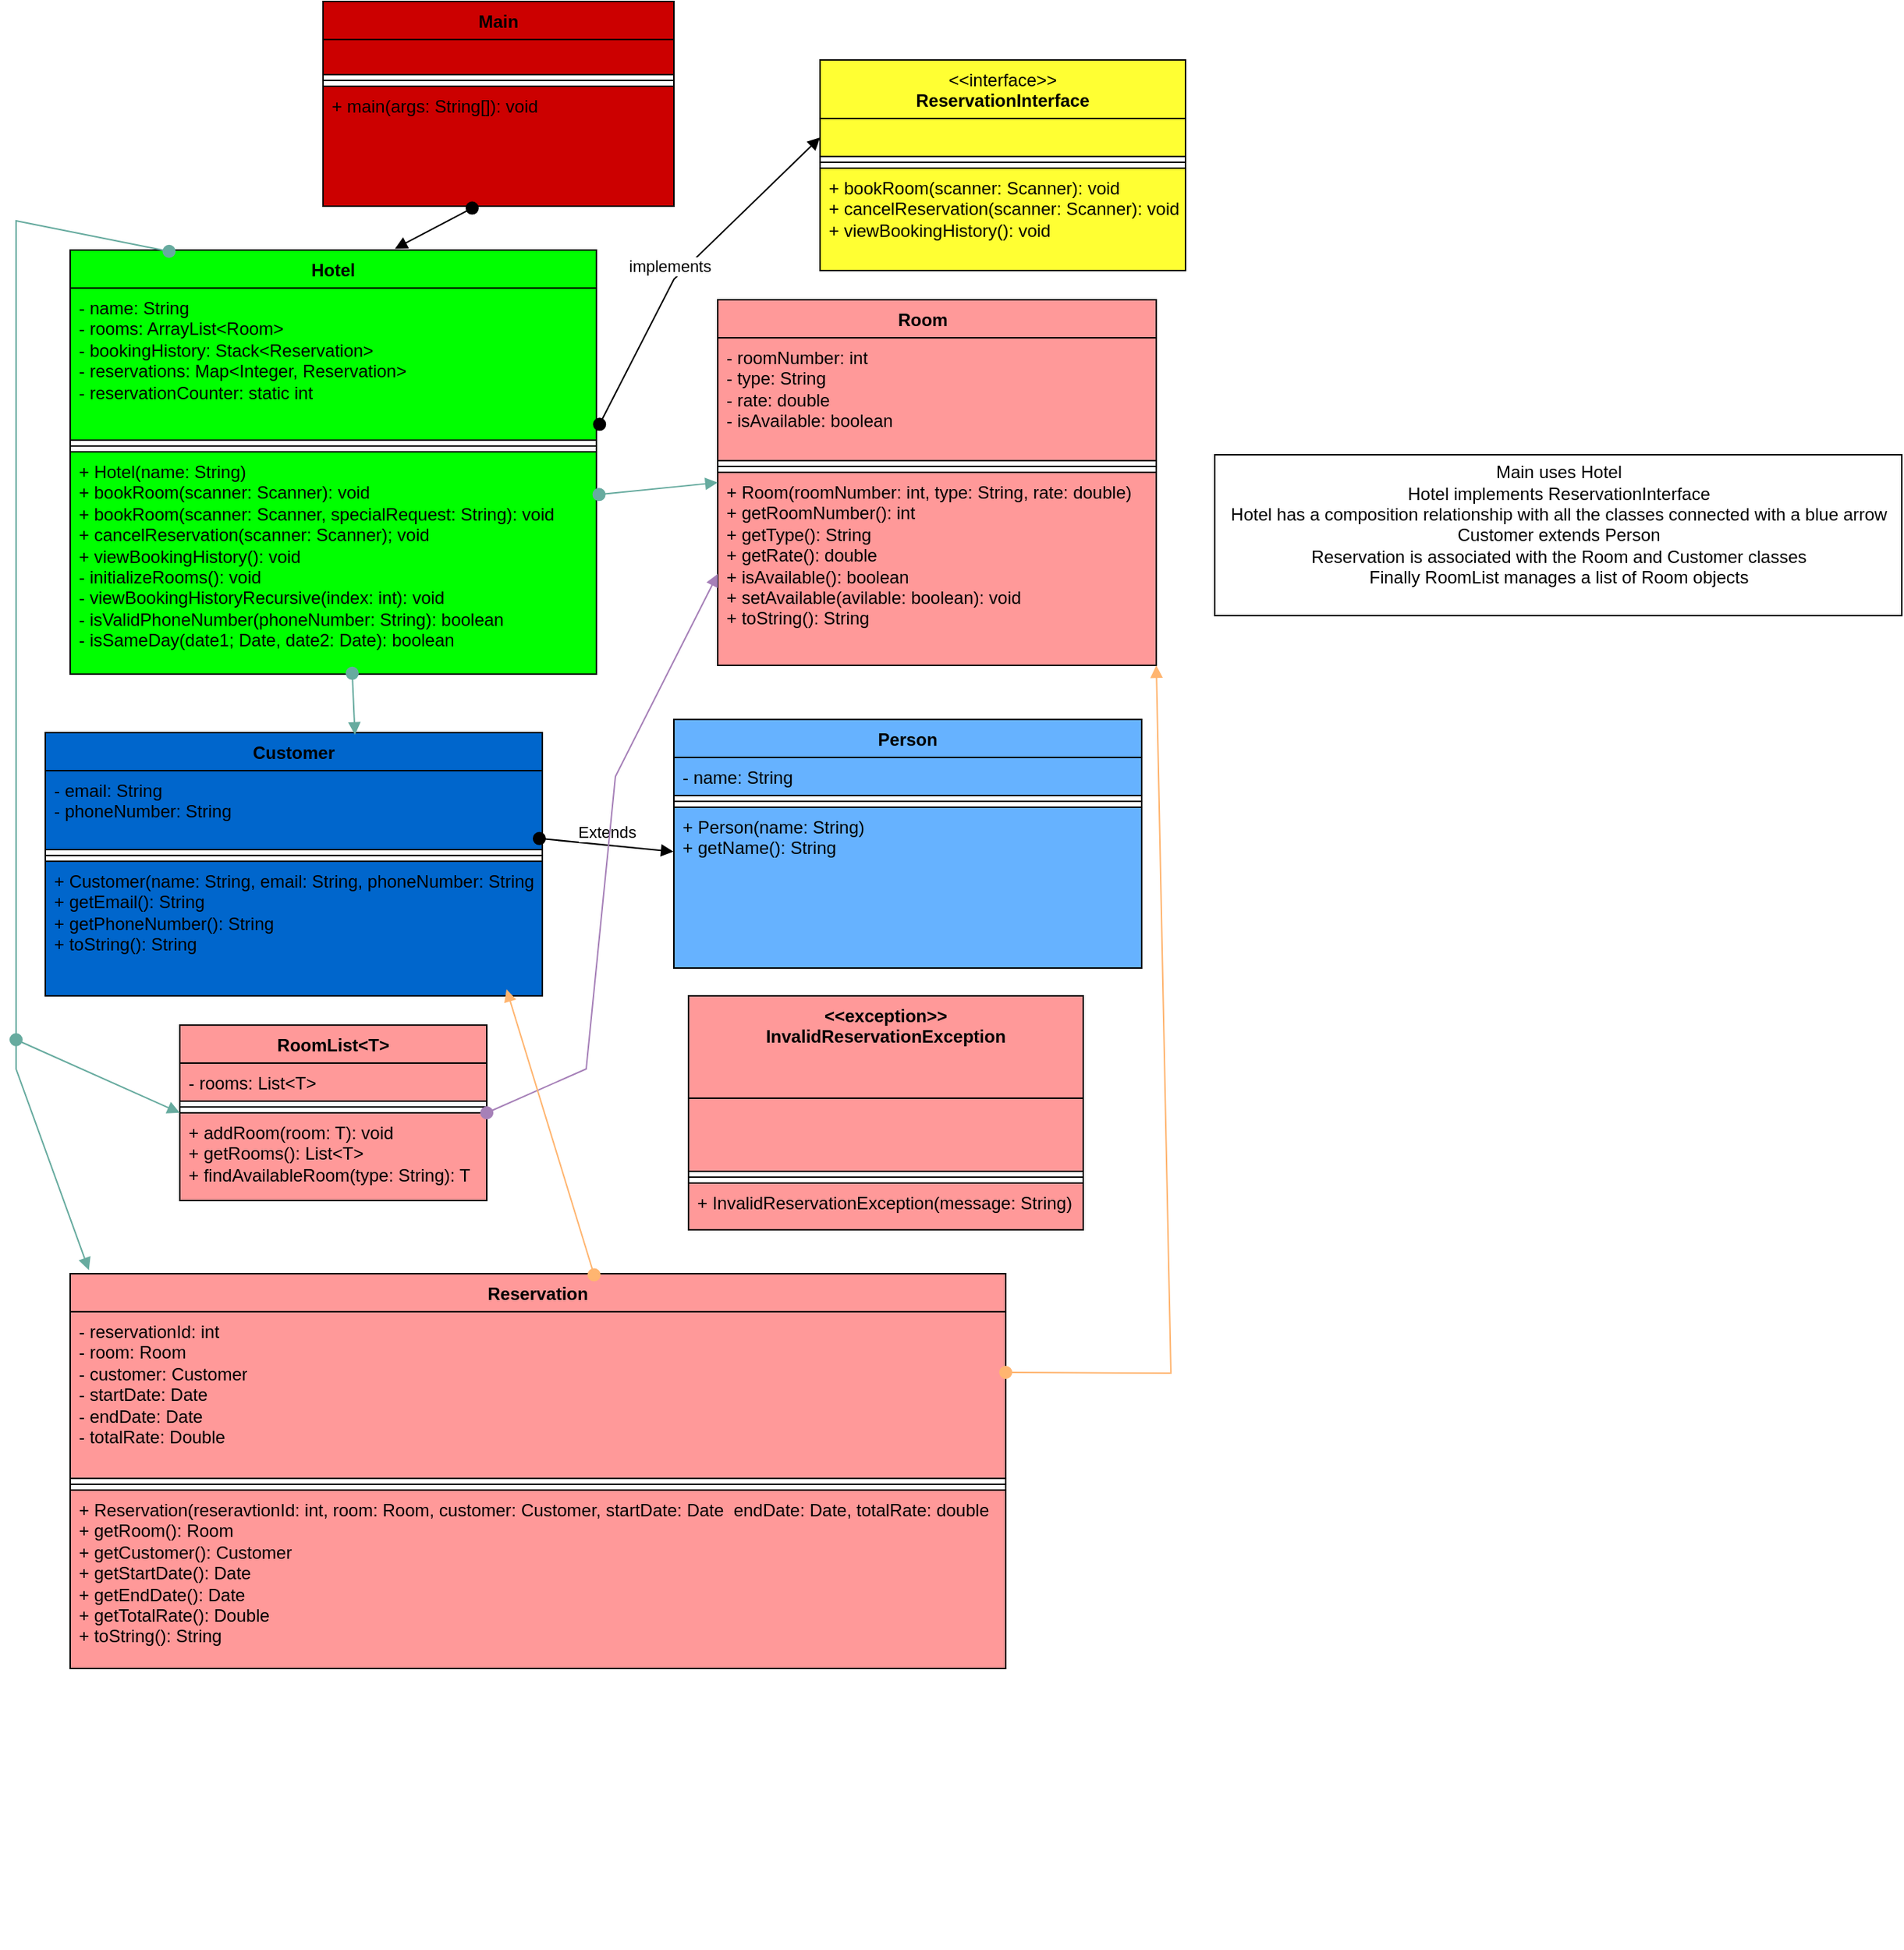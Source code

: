 <mxfile version="24.6.4" type="github">
  <diagram id="C5RBs43oDa-KdzZeNtuy" name="Page-1">
    <mxGraphModel dx="2698" dy="1824" grid="1" gridSize="10" guides="1" tooltips="1" connect="1" arrows="1" fold="1" page="1" pageScale="1" pageWidth="827" pageHeight="1169" math="0" shadow="0">
      <root>
        <mxCell id="WIyWlLk6GJQsqaUBKTNV-0" />
        <mxCell id="WIyWlLk6GJQsqaUBKTNV-1" parent="WIyWlLk6GJQsqaUBKTNV-0" />
        <mxCell id="qJrFEpBAi07v0wmJlHiW-1" value="" style="endArrow=none;html=1;rounded=0;fillColor=#FF9999;" parent="WIyWlLk6GJQsqaUBKTNV-1" edge="1">
          <mxGeometry width="50" height="50" relative="1" as="geometry">
            <mxPoint x="30" y="170" as="sourcePoint" />
            <mxPoint x="30" y="170" as="targetPoint" />
          </mxGeometry>
        </mxCell>
        <mxCell id="qJrFEpBAi07v0wmJlHiW-3" value="Hotel" style="swimlane;fontStyle=1;align=center;verticalAlign=top;childLayout=stackLayout;horizontal=1;startSize=26;horizontalStack=0;resizeParent=1;resizeParentMax=0;resizeLast=0;collapsible=1;marginBottom=0;whiteSpace=wrap;html=1;fillColor=#00FF00;strokeColor=#000000;" parent="WIyWlLk6GJQsqaUBKTNV-1" vertex="1">
          <mxGeometry x="-773" y="-990" width="360" height="290" as="geometry" />
        </mxCell>
        <mxCell id="qJrFEpBAi07v0wmJlHiW-4" value="- name: String&lt;div&gt;- rooms: ArrayList&amp;lt;Room&amp;gt;&lt;/div&gt;&lt;div&gt;- bookingHistory: Stack&amp;lt;Reservation&amp;gt;&lt;/div&gt;&lt;div&gt;- reservations: Map&amp;lt;Integer, Reservation&amp;gt;&amp;nbsp;&lt;/div&gt;&lt;div&gt;- reservationCounter: static int&lt;/div&gt;" style="text;strokeColor=#000000;fillColor=#00FF00;align=left;verticalAlign=top;spacingLeft=4;spacingRight=4;overflow=hidden;rotatable=0;points=[[0,0.5],[1,0.5]];portConstraint=eastwest;whiteSpace=wrap;html=1;" parent="qJrFEpBAi07v0wmJlHiW-3" vertex="1">
          <mxGeometry y="26" width="360" height="104" as="geometry" />
        </mxCell>
        <mxCell id="qJrFEpBAi07v0wmJlHiW-5" value="" style="line;strokeWidth=1;fillColor=#00FF00;align=left;verticalAlign=middle;spacingTop=-1;spacingLeft=3;spacingRight=3;rotatable=0;labelPosition=right;points=[];portConstraint=eastwest;strokeColor=#000000;" parent="qJrFEpBAi07v0wmJlHiW-3" vertex="1">
          <mxGeometry y="130" width="360" height="8" as="geometry" />
        </mxCell>
        <mxCell id="qJrFEpBAi07v0wmJlHiW-6" value="+ Hotel(name: String)&lt;div&gt;+ bookRoom(scanner: Scanner): void&lt;/div&gt;&lt;div&gt;+ bookRoom(scanner: Scanner, specialRequest: String): void&lt;/div&gt;&lt;div&gt;+ cancelReservation(scanner: Scanner); void&lt;/div&gt;&lt;div&gt;+ viewBookingHistory(): void&lt;/div&gt;&lt;div&gt;- initializeRooms(): void&lt;br&gt;&lt;/div&gt;&lt;div&gt;- viewBookingHistoryRecursive(index: int): void&lt;/div&gt;&lt;div&gt;- isValidPhoneNumber(phoneNumber: String): boolean&lt;/div&gt;&lt;div&gt;- isSameDay(date1; Date, date2: Date): boolean&lt;/div&gt;&lt;div&gt;&lt;br&gt;&lt;/div&gt;" style="text;strokeColor=#000000;fillColor=#00FF00;align=left;verticalAlign=top;spacingLeft=4;spacingRight=4;overflow=hidden;rotatable=0;points=[[0,0.5],[1,0.5]];portConstraint=eastwest;whiteSpace=wrap;html=1;" parent="qJrFEpBAi07v0wmJlHiW-3" vertex="1">
          <mxGeometry y="138" width="360" height="152" as="geometry" />
        </mxCell>
        <mxCell id="qJrFEpBAi07v0wmJlHiW-15" value="Room&lt;span style=&quot;white-space: pre;&quot;&gt;&#x9;&lt;/span&gt;" style="swimlane;fontStyle=1;align=center;verticalAlign=top;childLayout=stackLayout;horizontal=1;startSize=26;horizontalStack=0;resizeParent=1;resizeParentMax=0;resizeLast=0;collapsible=1;marginBottom=0;whiteSpace=wrap;html=1;fillColor=#FF9999;strokeColor=#000000;" parent="WIyWlLk6GJQsqaUBKTNV-1" vertex="1">
          <mxGeometry x="-330" y="-956" width="300" height="250" as="geometry" />
        </mxCell>
        <mxCell id="qJrFEpBAi07v0wmJlHiW-16" value="- roomNumber: int&lt;div&gt;- type: String&lt;/div&gt;&lt;div&gt;- rate: double&lt;/div&gt;&lt;div&gt;- isAvailable: boolean&lt;/div&gt;" style="text;strokeColor=#000000;fillColor=#FF9999;align=left;verticalAlign=top;spacingLeft=4;spacingRight=4;overflow=hidden;rotatable=0;points=[[0,0.5],[1,0.5]];portConstraint=eastwest;whiteSpace=wrap;html=1;" parent="qJrFEpBAi07v0wmJlHiW-15" vertex="1">
          <mxGeometry y="26" width="300" height="84" as="geometry" />
        </mxCell>
        <mxCell id="qJrFEpBAi07v0wmJlHiW-17" value="" style="line;strokeWidth=1;fillColor=#FF9999;align=left;verticalAlign=middle;spacingTop=-1;spacingLeft=3;spacingRight=3;rotatable=0;labelPosition=right;points=[];portConstraint=eastwest;strokeColor=#000000;" parent="qJrFEpBAi07v0wmJlHiW-15" vertex="1">
          <mxGeometry y="110" width="300" height="8" as="geometry" />
        </mxCell>
        <mxCell id="qJrFEpBAi07v0wmJlHiW-18" value="+ Room(roomNumber: int, type: String, rate: double)&lt;div&gt;+ getRoomNumber(): int&lt;/div&gt;&lt;div&gt;+ getType(): String&lt;/div&gt;&lt;div&gt;+ getRate(): double&lt;/div&gt;&lt;div&gt;+ isAvailable(): boolean&lt;/div&gt;&lt;div&gt;+ setAvailable(avilable: boolean): void&lt;/div&gt;&lt;div&gt;+ toString(): String&lt;/div&gt;" style="text;strokeColor=#000000;fillColor=#FF9999;align=left;verticalAlign=top;spacingLeft=4;spacingRight=4;overflow=hidden;rotatable=0;points=[[0,0.5],[1,0.5]];portConstraint=eastwest;whiteSpace=wrap;html=1;" parent="qJrFEpBAi07v0wmJlHiW-15" vertex="1">
          <mxGeometry y="118" width="300" height="132" as="geometry" />
        </mxCell>
        <mxCell id="qJrFEpBAi07v0wmJlHiW-19" value="Reservation" style="swimlane;fontStyle=1;align=center;verticalAlign=top;childLayout=stackLayout;horizontal=1;startSize=26;horizontalStack=0;resizeParent=1;resizeParentMax=0;resizeLast=0;collapsible=1;marginBottom=0;whiteSpace=wrap;html=1;fillColor=#FF9999;strokeColor=#000000;" parent="WIyWlLk6GJQsqaUBKTNV-1" vertex="1">
          <mxGeometry x="-773" y="-290" width="640" height="270" as="geometry" />
        </mxCell>
        <mxCell id="qJrFEpBAi07v0wmJlHiW-20" value="- reservationId: int&lt;div&gt;- room: Room&lt;/div&gt;&lt;div&gt;- customer: Customer&lt;/div&gt;&lt;div&gt;- startDate: Date&lt;/div&gt;&lt;div&gt;- endDate: Date&lt;/div&gt;&lt;div&gt;- totalRate: Double&amp;nbsp;&lt;/div&gt;&lt;div&gt;&lt;br&gt;&lt;/div&gt;" style="text;strokeColor=#000000;fillColor=#FF9999;align=left;verticalAlign=top;spacingLeft=4;spacingRight=4;overflow=hidden;rotatable=0;points=[[0,0.5],[1,0.5]];portConstraint=eastwest;whiteSpace=wrap;html=1;" parent="qJrFEpBAi07v0wmJlHiW-19" vertex="1">
          <mxGeometry y="26" width="640" height="114" as="geometry" />
        </mxCell>
        <mxCell id="qJrFEpBAi07v0wmJlHiW-21" value="" style="line;strokeWidth=1;fillColor=#FF9999;align=left;verticalAlign=middle;spacingTop=-1;spacingLeft=3;spacingRight=3;rotatable=0;labelPosition=right;points=[];portConstraint=eastwest;strokeColor=#000000;" parent="qJrFEpBAi07v0wmJlHiW-19" vertex="1">
          <mxGeometry y="140" width="640" height="8" as="geometry" />
        </mxCell>
        <mxCell id="qJrFEpBAi07v0wmJlHiW-22" value="+ Reservation(reseravtionId: int, room: Room, customer: Customer, startDate: Date&amp;nbsp; endDate: Date, totalRate: double&lt;div&gt;+ getRoom(): Room&lt;/div&gt;&lt;div&gt;+ getCustomer(): Customer&lt;/div&gt;&lt;div&gt;+ getStartDate(): Date&lt;/div&gt;&lt;div&gt;+ getEndDate(): Date&lt;/div&gt;&lt;div&gt;+ getTotalRate(): Double&lt;/div&gt;&lt;div&gt;+ toString(): String&lt;/div&gt;" style="text;strokeColor=#000000;fillColor=#FF9999;align=left;verticalAlign=top;spacingLeft=4;spacingRight=4;overflow=hidden;rotatable=0;points=[[0,0.5],[1,0.5]];portConstraint=eastwest;whiteSpace=wrap;html=1;" parent="qJrFEpBAi07v0wmJlHiW-19" vertex="1">
          <mxGeometry y="148" width="640" height="122" as="geometry" />
        </mxCell>
        <mxCell id="qJrFEpBAi07v0wmJlHiW-23" value="Customer" style="swimlane;fontStyle=1;align=center;verticalAlign=top;childLayout=stackLayout;horizontal=1;startSize=26;horizontalStack=0;resizeParent=1;resizeParentMax=0;resizeLast=0;collapsible=1;marginBottom=0;whiteSpace=wrap;html=1;fillColor=#0066CC;strokeColor=#000000;" parent="WIyWlLk6GJQsqaUBKTNV-1" vertex="1">
          <mxGeometry x="-790" y="-660" width="340" height="180" as="geometry" />
        </mxCell>
        <mxCell id="qJrFEpBAi07v0wmJlHiW-24" value="- email: String&lt;div&gt;- phoneNumber: String&lt;/div&gt;" style="text;strokeColor=#000000;fillColor=#0066CC;align=left;verticalAlign=top;spacingLeft=4;spacingRight=4;overflow=hidden;rotatable=0;points=[[0,0.5],[1,0.5]];portConstraint=eastwest;whiteSpace=wrap;html=1;" parent="qJrFEpBAi07v0wmJlHiW-23" vertex="1">
          <mxGeometry y="26" width="340" height="54" as="geometry" />
        </mxCell>
        <mxCell id="qJrFEpBAi07v0wmJlHiW-25" value="" style="line;strokeWidth=1;fillColor=#0066CC;align=left;verticalAlign=middle;spacingTop=-1;spacingLeft=3;spacingRight=3;rotatable=0;labelPosition=right;points=[];portConstraint=eastwest;strokeColor=#000000;" parent="qJrFEpBAi07v0wmJlHiW-23" vertex="1">
          <mxGeometry y="80" width="340" height="8" as="geometry" />
        </mxCell>
        <mxCell id="qJrFEpBAi07v0wmJlHiW-26" value="+ Customer(name: String, email: String, phoneNumber: String&lt;div&gt;+ getEmail(): String&lt;/div&gt;&lt;div&gt;+ getPhoneNumber(): String&amp;nbsp;&lt;/div&gt;&lt;div&gt;+ toString(): String&lt;br&gt;&lt;/div&gt;" style="text;strokeColor=#000000;fillColor=#0066CC;align=left;verticalAlign=top;spacingLeft=4;spacingRight=4;overflow=hidden;rotatable=0;points=[[0,0.5],[1,0.5]];portConstraint=eastwest;whiteSpace=wrap;html=1;" parent="qJrFEpBAi07v0wmJlHiW-23" vertex="1">
          <mxGeometry y="88" width="340" height="92" as="geometry" />
        </mxCell>
        <mxCell id="qJrFEpBAi07v0wmJlHiW-31" value="&lt;div&gt;&lt;span style=&quot;font-weight: 400; text-align: left;&quot;&gt;&amp;lt;&amp;lt;interface&amp;gt;&amp;gt;&lt;/span&gt;&lt;br&gt;&lt;/div&gt;ReservationInterface" style="swimlane;fontStyle=1;align=center;verticalAlign=top;childLayout=stackLayout;horizontal=1;startSize=40;horizontalStack=0;resizeParent=1;resizeParentMax=0;resizeLast=0;collapsible=1;marginBottom=0;whiteSpace=wrap;html=1;fillColor=#FFFF33;strokeColor=#000000;" parent="WIyWlLk6GJQsqaUBKTNV-1" vertex="1">
          <mxGeometry x="-260" y="-1120" width="250" height="144" as="geometry" />
        </mxCell>
        <mxCell id="qJrFEpBAi07v0wmJlHiW-32" value="" style="text;strokeColor=#000000;fillColor=#FFFF33;align=left;verticalAlign=top;spacingLeft=4;spacingRight=4;overflow=hidden;rotatable=0;points=[[0,0.5],[1,0.5]];portConstraint=eastwest;whiteSpace=wrap;html=1;" parent="qJrFEpBAi07v0wmJlHiW-31" vertex="1">
          <mxGeometry y="40" width="250" height="26" as="geometry" />
        </mxCell>
        <mxCell id="qJrFEpBAi07v0wmJlHiW-33" value="" style="line;strokeWidth=1;fillColor=#FFFF33;align=left;verticalAlign=middle;spacingTop=-1;spacingLeft=3;spacingRight=3;rotatable=0;labelPosition=right;points=[];portConstraint=eastwest;strokeColor=#000000;" parent="qJrFEpBAi07v0wmJlHiW-31" vertex="1">
          <mxGeometry y="66" width="250" height="8" as="geometry" />
        </mxCell>
        <mxCell id="qJrFEpBAi07v0wmJlHiW-34" value="+ bookRoom(scanner: Scanner): void&lt;div&gt;+ cancelReservation(scanner: Scanner): void&lt;/div&gt;&lt;div&gt;+ viewBookingHistory(): void&lt;/div&gt;" style="text;strokeColor=#000000;fillColor=#FFFF33;align=left;verticalAlign=top;spacingLeft=4;spacingRight=4;overflow=hidden;rotatable=0;points=[[0,0.5],[1,0.5]];portConstraint=eastwest;whiteSpace=wrap;html=1;" parent="qJrFEpBAi07v0wmJlHiW-31" vertex="1">
          <mxGeometry y="74" width="250" height="70" as="geometry" />
        </mxCell>
        <mxCell id="qJrFEpBAi07v0wmJlHiW-35" value="&lt;div&gt;&amp;lt;&amp;lt;exception&amp;gt;&amp;gt;&lt;/div&gt;InvalidReservationException" style="swimlane;fontStyle=1;align=center;verticalAlign=top;childLayout=stackLayout;horizontal=1;startSize=70;horizontalStack=0;resizeParent=1;resizeParentMax=0;resizeLast=0;collapsible=1;marginBottom=0;whiteSpace=wrap;html=1;fillColor=#FF9999;strokeColor=#000000;" parent="WIyWlLk6GJQsqaUBKTNV-1" vertex="1">
          <mxGeometry x="-350" y="-480" width="270" height="160" as="geometry">
            <mxRectangle x="-295" y="290" width="190" height="40" as="alternateBounds" />
          </mxGeometry>
        </mxCell>
        <mxCell id="qJrFEpBAi07v0wmJlHiW-36" value="" style="text;strokeColor=#000000;fillColor=#FF9999;align=left;verticalAlign=top;spacingLeft=4;spacingRight=4;overflow=hidden;rotatable=0;points=[[0,0.5],[1,0.5]];portConstraint=eastwest;whiteSpace=wrap;html=1;" parent="qJrFEpBAi07v0wmJlHiW-35" vertex="1">
          <mxGeometry y="70" width="270" height="50" as="geometry" />
        </mxCell>
        <mxCell id="qJrFEpBAi07v0wmJlHiW-37" value="" style="line;strokeWidth=1;fillColor=#FF9999;align=left;verticalAlign=middle;spacingTop=-1;spacingLeft=3;spacingRight=3;rotatable=0;labelPosition=right;points=[];portConstraint=eastwest;strokeColor=#000000;" parent="qJrFEpBAi07v0wmJlHiW-35" vertex="1">
          <mxGeometry y="120" width="270" height="8" as="geometry" />
        </mxCell>
        <mxCell id="qJrFEpBAi07v0wmJlHiW-38" value="+ InvalidReservationException(message: String)" style="text;strokeColor=#000000;fillColor=#FF9999;align=left;verticalAlign=top;spacingLeft=4;spacingRight=4;overflow=hidden;rotatable=0;points=[[0,0.5],[1,0.5]];portConstraint=eastwest;whiteSpace=wrap;html=1;" parent="qJrFEpBAi07v0wmJlHiW-35" vertex="1">
          <mxGeometry y="128" width="270" height="32" as="geometry" />
        </mxCell>
        <mxCell id="qJrFEpBAi07v0wmJlHiW-44" value="Extends" style="html=1;verticalAlign=bottom;startArrow=oval;startFill=1;endArrow=block;startSize=8;curved=0;rounded=0;entryX=-0.001;entryY=0.276;entryDx=0;entryDy=0;entryPerimeter=0;exitX=0.994;exitY=0.859;exitDx=0;exitDy=0;exitPerimeter=0;strokeColor=#000000;" parent="WIyWlLk6GJQsqaUBKTNV-1" source="qJrFEpBAi07v0wmJlHiW-24" target="qJrFEpBAi07v0wmJlHiW-30" edge="1">
          <mxGeometry width="60" relative="1" as="geometry">
            <mxPoint x="-430" y="820" as="sourcePoint" />
            <mxPoint x="480" y="484" as="targetPoint" />
          </mxGeometry>
        </mxCell>
        <mxCell id="qJrFEpBAi07v0wmJlHiW-45" value="" style="html=1;verticalAlign=bottom;startArrow=oval;startFill=1;endArrow=block;startSize=8;curved=0;rounded=0;entryX=0;entryY=0.5;entryDx=0;entryDy=0;strokeColor=#000000;exitX=1.006;exitY=0.896;exitDx=0;exitDy=0;exitPerimeter=0;" parent="WIyWlLk6GJQsqaUBKTNV-1" target="qJrFEpBAi07v0wmJlHiW-32" edge="1" source="qJrFEpBAi07v0wmJlHiW-4">
          <mxGeometry width="60" relative="1" as="geometry">
            <mxPoint x="-400" y="-590" as="sourcePoint" />
            <mxPoint x="-480" y="210" as="targetPoint" />
            <Array as="points">
              <mxPoint x="-360" y="-970" />
            </Array>
          </mxGeometry>
        </mxCell>
        <mxCell id="qJrFEpBAi07v0wmJlHiW-46" value="implements" style="edgeLabel;html=1;align=center;verticalAlign=middle;resizable=0;points=[];strokeColor=#000000;" parent="qJrFEpBAi07v0wmJlHiW-45" vertex="1" connectable="0">
          <mxGeometry x="-0.121" y="4" relative="1" as="geometry">
            <mxPoint x="1" y="-9" as="offset" />
          </mxGeometry>
        </mxCell>
        <mxCell id="qJrFEpBAi07v0wmJlHiW-27" value="Person" style="swimlane;fontStyle=1;align=center;verticalAlign=top;childLayout=stackLayout;horizontal=1;startSize=26;horizontalStack=0;resizeParent=1;resizeParentMax=0;resizeLast=0;collapsible=1;marginBottom=0;whiteSpace=wrap;html=1;fillColor=#66B2FF;strokeColor=#000000;" parent="WIyWlLk6GJQsqaUBKTNV-1" vertex="1">
          <mxGeometry x="-360" y="-669" width="320" height="170" as="geometry" />
        </mxCell>
        <mxCell id="qJrFEpBAi07v0wmJlHiW-28" value="- name: String" style="text;strokeColor=#000000;fillColor=#66B2FF;align=left;verticalAlign=top;spacingLeft=4;spacingRight=4;overflow=hidden;rotatable=0;points=[[0,0.5],[1,0.5]];portConstraint=eastwest;whiteSpace=wrap;html=1;" parent="qJrFEpBAi07v0wmJlHiW-27" vertex="1">
          <mxGeometry y="26" width="320" height="26" as="geometry" />
        </mxCell>
        <mxCell id="qJrFEpBAi07v0wmJlHiW-29" value="" style="line;strokeWidth=1;fillColor=#66B2FF;align=left;verticalAlign=middle;spacingTop=-1;spacingLeft=3;spacingRight=3;rotatable=0;labelPosition=right;points=[];portConstraint=eastwest;strokeColor=#000000;" parent="qJrFEpBAi07v0wmJlHiW-27" vertex="1">
          <mxGeometry y="52" width="320" height="8" as="geometry" />
        </mxCell>
        <mxCell id="qJrFEpBAi07v0wmJlHiW-30" value="+ Person(name: String)&lt;div&gt;+ getName(): String&lt;/div&gt;" style="text;strokeColor=#000000;fillColor=#66B2FF;align=left;verticalAlign=top;spacingLeft=4;spacingRight=4;overflow=hidden;rotatable=0;points=[[0,0.5],[1,0.5]];portConstraint=eastwest;whiteSpace=wrap;html=1;" parent="qJrFEpBAi07v0wmJlHiW-27" vertex="1">
          <mxGeometry y="60" width="320" height="110" as="geometry" />
        </mxCell>
        <mxCell id="SU3t28wgPJ9NKQDOwQ-d-5" value="RoomList&amp;lt;T&amp;gt;" style="swimlane;fontStyle=1;align=center;verticalAlign=top;childLayout=stackLayout;horizontal=1;startSize=26;horizontalStack=0;resizeParent=1;resizeParentMax=0;resizeLast=0;collapsible=1;marginBottom=0;whiteSpace=wrap;html=1;fillColor=#FF9999;strokeColor=#000000;" vertex="1" parent="WIyWlLk6GJQsqaUBKTNV-1">
          <mxGeometry x="-698" y="-460" width="210" height="120" as="geometry" />
        </mxCell>
        <mxCell id="SU3t28wgPJ9NKQDOwQ-d-6" value="- rooms: List&amp;lt;T&amp;gt;" style="text;strokeColor=#000000;fillColor=#FF9999;align=left;verticalAlign=top;spacingLeft=4;spacingRight=4;overflow=hidden;rotatable=0;points=[[0,0.5],[1,0.5]];portConstraint=eastwest;whiteSpace=wrap;html=1;" vertex="1" parent="SU3t28wgPJ9NKQDOwQ-d-5">
          <mxGeometry y="26" width="210" height="26" as="geometry" />
        </mxCell>
        <mxCell id="SU3t28wgPJ9NKQDOwQ-d-7" value="" style="line;strokeWidth=1;fillColor=#FF9999;align=left;verticalAlign=middle;spacingTop=-1;spacingLeft=3;spacingRight=3;rotatable=0;labelPosition=right;points=[];portConstraint=eastwest;strokeColor=#000000;" vertex="1" parent="SU3t28wgPJ9NKQDOwQ-d-5">
          <mxGeometry y="52" width="210" height="8" as="geometry" />
        </mxCell>
        <mxCell id="SU3t28wgPJ9NKQDOwQ-d-8" value="+ addRoom(room: T): void&lt;div&gt;+ getRooms(): List&amp;lt;T&amp;gt;&lt;/div&gt;&lt;div&gt;+ findAvailableRoom(type: String): T&lt;/div&gt;" style="text;strokeColor=#000000;fillColor=#FF9999;align=left;verticalAlign=top;spacingLeft=4;spacingRight=4;overflow=hidden;rotatable=0;points=[[0,0.5],[1,0.5]];portConstraint=eastwest;whiteSpace=wrap;html=1;" vertex="1" parent="SU3t28wgPJ9NKQDOwQ-d-5">
          <mxGeometry y="60" width="210" height="60" as="geometry" />
        </mxCell>
        <mxCell id="SU3t28wgPJ9NKQDOwQ-d-10" value="Main" style="swimlane;fontStyle=1;align=center;verticalAlign=top;childLayout=stackLayout;horizontal=1;startSize=26;horizontalStack=0;resizeParent=1;resizeParentMax=0;resizeLast=0;collapsible=1;marginBottom=0;whiteSpace=wrap;html=1;fillColor=#CC0000;strokeColor=#000000;" vertex="1" parent="WIyWlLk6GJQsqaUBKTNV-1">
          <mxGeometry x="-600" y="-1160" width="240" height="140" as="geometry" />
        </mxCell>
        <mxCell id="SU3t28wgPJ9NKQDOwQ-d-11" value="&amp;nbsp;&amp;nbsp;" style="text;strokeColor=#000000;fillColor=#CC0000;align=left;verticalAlign=top;spacingLeft=4;spacingRight=4;overflow=hidden;rotatable=0;points=[[0,0.5],[1,0.5]];portConstraint=eastwest;whiteSpace=wrap;html=1;" vertex="1" parent="SU3t28wgPJ9NKQDOwQ-d-10">
          <mxGeometry y="26" width="240" height="24" as="geometry" />
        </mxCell>
        <mxCell id="SU3t28wgPJ9NKQDOwQ-d-12" value="" style="line;strokeWidth=1;fillColor=#CC0000;align=left;verticalAlign=middle;spacingTop=-1;spacingLeft=3;spacingRight=3;rotatable=0;labelPosition=right;points=[];portConstraint=eastwest;strokeColor=#000000;" vertex="1" parent="SU3t28wgPJ9NKQDOwQ-d-10">
          <mxGeometry y="50" width="240" height="8" as="geometry" />
        </mxCell>
        <mxCell id="SU3t28wgPJ9NKQDOwQ-d-13" value="+ main(args: String[]): void" style="text;strokeColor=#000000;fillColor=#CC0000;align=left;verticalAlign=top;spacingLeft=4;spacingRight=4;overflow=hidden;rotatable=0;points=[[0,0.5],[1,0.5]];portConstraint=eastwest;whiteSpace=wrap;html=1;" vertex="1" parent="SU3t28wgPJ9NKQDOwQ-d-10">
          <mxGeometry y="58" width="240" height="82" as="geometry" />
        </mxCell>
        <mxCell id="SU3t28wgPJ9NKQDOwQ-d-15" value="" style="html=1;verticalAlign=bottom;startArrow=oval;startFill=1;endArrow=block;startSize=8;curved=0;rounded=0;strokeColor=#000000;exitX=0.425;exitY=1.016;exitDx=0;exitDy=0;exitPerimeter=0;entryX=0.617;entryY=-0.003;entryDx=0;entryDy=0;entryPerimeter=0;" edge="1" parent="WIyWlLk6GJQsqaUBKTNV-1" source="SU3t28wgPJ9NKQDOwQ-d-13" target="qJrFEpBAi07v0wmJlHiW-3">
          <mxGeometry width="60" relative="1" as="geometry">
            <mxPoint x="-590" y="-804" as="sourcePoint" />
            <mxPoint x="-580" y="-940" as="targetPoint" />
          </mxGeometry>
        </mxCell>
        <mxCell id="SU3t28wgPJ9NKQDOwQ-d-16" value="" style="edgeLabel;html=1;align=center;verticalAlign=middle;resizable=0;points=[];strokeColor=#000000;" vertex="1" connectable="0" parent="SU3t28wgPJ9NKQDOwQ-d-15">
          <mxGeometry x="-0.121" y="4" relative="1" as="geometry">
            <mxPoint x="1" y="-9" as="offset" />
          </mxGeometry>
        </mxCell>
        <mxCell id="SU3t28wgPJ9NKQDOwQ-d-17" value="" style="html=1;verticalAlign=bottom;startArrow=oval;startFill=1;endArrow=block;startSize=8;curved=0;rounded=0;strokeColor=#67AB9F;exitX=0.536;exitY=0.996;exitDx=0;exitDy=0;exitPerimeter=0;entryX=0.623;entryY=0.008;entryDx=0;entryDy=0;entryPerimeter=0;" edge="1" parent="WIyWlLk6GJQsqaUBKTNV-1" source="qJrFEpBAi07v0wmJlHiW-6" target="qJrFEpBAi07v0wmJlHiW-23">
          <mxGeometry width="60" relative="1" as="geometry">
            <mxPoint x="-340" y="-682" as="sourcePoint" />
            <mxPoint x="-580" y="-680" as="targetPoint" />
          </mxGeometry>
        </mxCell>
        <mxCell id="SU3t28wgPJ9NKQDOwQ-d-18" value="" style="edgeLabel;html=1;align=center;verticalAlign=middle;resizable=0;points=[];strokeColor=#000000;" vertex="1" connectable="0" parent="SU3t28wgPJ9NKQDOwQ-d-17">
          <mxGeometry x="-0.121" y="4" relative="1" as="geometry">
            <mxPoint x="1" y="-9" as="offset" />
          </mxGeometry>
        </mxCell>
        <mxCell id="SU3t28wgPJ9NKQDOwQ-d-19" value="" style="html=1;verticalAlign=bottom;startArrow=oval;startFill=1;endArrow=block;startSize=8;curved=0;rounded=0;strokeColor=#67AB9F;entryX=0;entryY=0.5;entryDx=0;entryDy=0;exitX=1.005;exitY=0.192;exitDx=0;exitDy=0;exitPerimeter=0;" edge="1" parent="WIyWlLk6GJQsqaUBKTNV-1" source="qJrFEpBAi07v0wmJlHiW-6" target="qJrFEpBAi07v0wmJlHiW-15">
          <mxGeometry width="60" relative="1" as="geometry">
            <mxPoint x="-400" y="-810" as="sourcePoint" />
            <mxPoint x="-558" y="-957" as="targetPoint" />
          </mxGeometry>
        </mxCell>
        <mxCell id="SU3t28wgPJ9NKQDOwQ-d-20" value="" style="edgeLabel;html=1;align=center;verticalAlign=middle;resizable=0;points=[];strokeColor=#000000;" vertex="1" connectable="0" parent="SU3t28wgPJ9NKQDOwQ-d-19">
          <mxGeometry x="-0.121" y="4" relative="1" as="geometry">
            <mxPoint x="1" y="-9" as="offset" />
          </mxGeometry>
        </mxCell>
        <mxCell id="SU3t28wgPJ9NKQDOwQ-d-21" value="" style="html=1;verticalAlign=bottom;startArrow=oval;startFill=1;endArrow=block;startSize=8;curved=0;rounded=0;strokeColor=#67AB9F;exitX=0.188;exitY=0.003;exitDx=0;exitDy=0;exitPerimeter=0;entryX=0.02;entryY=-0.009;entryDx=0;entryDy=0;entryPerimeter=0;" edge="1" parent="WIyWlLk6GJQsqaUBKTNV-1" source="qJrFEpBAi07v0wmJlHiW-3" target="qJrFEpBAi07v0wmJlHiW-19">
          <mxGeometry width="60" relative="1" as="geometry">
            <mxPoint x="-468" y="-989" as="sourcePoint" />
            <mxPoint x="-800" y="-470" as="targetPoint" />
            <Array as="points">
              <mxPoint x="-810" y="-1010" />
              <mxPoint x="-810" y="-600" />
              <mxPoint x="-810" y="-430" />
            </Array>
          </mxGeometry>
        </mxCell>
        <mxCell id="SU3t28wgPJ9NKQDOwQ-d-22" value="" style="edgeLabel;html=1;align=center;verticalAlign=middle;resizable=0;points=[];strokeColor=#000000;" vertex="1" connectable="0" parent="SU3t28wgPJ9NKQDOwQ-d-21">
          <mxGeometry x="-0.121" y="4" relative="1" as="geometry">
            <mxPoint x="1" y="-9" as="offset" />
          </mxGeometry>
        </mxCell>
        <mxCell id="SU3t28wgPJ9NKQDOwQ-d-24" value="" style="html=1;verticalAlign=bottom;startArrow=oval;startFill=1;endArrow=block;startSize=8;curved=0;rounded=0;strokeColor=#67AB9F;entryX=0;entryY=0.5;entryDx=0;entryDy=0;" edge="1" parent="WIyWlLk6GJQsqaUBKTNV-1" target="SU3t28wgPJ9NKQDOwQ-d-5">
          <mxGeometry width="60" relative="1" as="geometry">
            <mxPoint x="-810" y="-450" as="sourcePoint" />
            <mxPoint x="-440" y="-460" as="targetPoint" />
          </mxGeometry>
        </mxCell>
        <mxCell id="SU3t28wgPJ9NKQDOwQ-d-25" value="" style="edgeLabel;html=1;align=center;verticalAlign=middle;resizable=0;points=[];strokeColor=#000000;" vertex="1" connectable="0" parent="SU3t28wgPJ9NKQDOwQ-d-24">
          <mxGeometry x="-0.121" y="4" relative="1" as="geometry">
            <mxPoint x="1" y="-9" as="offset" />
          </mxGeometry>
        </mxCell>
        <mxCell id="SU3t28wgPJ9NKQDOwQ-d-27" value="" style="html=1;verticalAlign=bottom;startArrow=oval;startFill=1;endArrow=block;startSize=8;curved=0;rounded=0;strokeColor=#A680B8;exitX=1;exitY=0.5;exitDx=0;exitDy=0;entryX=0;entryY=0.75;entryDx=0;entryDy=0;" edge="1" parent="WIyWlLk6GJQsqaUBKTNV-1" source="SU3t28wgPJ9NKQDOwQ-d-5" target="qJrFEpBAi07v0wmJlHiW-15">
          <mxGeometry width="60" relative="1" as="geometry">
            <mxPoint x="-448" y="-969" as="sourcePoint" />
            <mxPoint x="-430" y="-430" as="targetPoint" />
            <Array as="points">
              <mxPoint x="-420" y="-430" />
              <mxPoint x="-400" y="-630" />
            </Array>
          </mxGeometry>
        </mxCell>
        <mxCell id="SU3t28wgPJ9NKQDOwQ-d-28" value="" style="edgeLabel;html=1;align=center;verticalAlign=middle;resizable=0;points=[];strokeColor=#000000;" vertex="1" connectable="0" parent="SU3t28wgPJ9NKQDOwQ-d-27">
          <mxGeometry x="-0.121" y="4" relative="1" as="geometry">
            <mxPoint x="1" y="-9" as="offset" />
          </mxGeometry>
        </mxCell>
        <mxCell id="SU3t28wgPJ9NKQDOwQ-d-30" value="" style="html=1;verticalAlign=bottom;startArrow=oval;startFill=1;endArrow=block;startSize=8;curved=0;rounded=0;strokeColor=#FFB570;exitX=1;exitY=0.25;exitDx=0;exitDy=0;entryX=1;entryY=1;entryDx=0;entryDy=0;" edge="1" parent="WIyWlLk6GJQsqaUBKTNV-1" source="qJrFEpBAi07v0wmJlHiW-19" target="qJrFEpBAi07v0wmJlHiW-15">
          <mxGeometry width="60" relative="1" as="geometry">
            <mxPoint x="-40" y="-232" as="sourcePoint" />
            <mxPoint x="118" y="-600" as="targetPoint" />
            <Array as="points">
              <mxPoint x="-20" y="-222" />
            </Array>
          </mxGeometry>
        </mxCell>
        <mxCell id="SU3t28wgPJ9NKQDOwQ-d-31" value="" style="edgeLabel;html=1;align=center;verticalAlign=middle;resizable=0;points=[];strokeColor=#000000;" vertex="1" connectable="0" parent="SU3t28wgPJ9NKQDOwQ-d-30">
          <mxGeometry x="-0.121" y="4" relative="1" as="geometry">
            <mxPoint x="1" y="-9" as="offset" />
          </mxGeometry>
        </mxCell>
        <mxCell id="SU3t28wgPJ9NKQDOwQ-d-32" value="" style="html=1;verticalAlign=bottom;startArrow=oval;startFill=1;endArrow=block;startSize=8;curved=0;rounded=0;strokeColor=#FFB570;exitX=0.56;exitY=0.003;exitDx=0;exitDy=0;exitPerimeter=0;entryX=0.928;entryY=0.951;entryDx=0;entryDy=0;entryPerimeter=0;" edge="1" parent="WIyWlLk6GJQsqaUBKTNV-1" source="qJrFEpBAi07v0wmJlHiW-19" target="qJrFEpBAi07v0wmJlHiW-26">
          <mxGeometry width="60" relative="1" as="geometry">
            <mxPoint x="-468" y="-380" as="sourcePoint" />
            <mxPoint x="-400" y="-430" as="targetPoint" />
          </mxGeometry>
        </mxCell>
        <mxCell id="SU3t28wgPJ9NKQDOwQ-d-33" value="" style="edgeLabel;html=1;align=center;verticalAlign=middle;resizable=0;points=[];strokeColor=#000000;" vertex="1" connectable="0" parent="SU3t28wgPJ9NKQDOwQ-d-32">
          <mxGeometry x="-0.121" y="4" relative="1" as="geometry">
            <mxPoint x="1" y="-9" as="offset" />
          </mxGeometry>
        </mxCell>
        <mxCell id="SU3t28wgPJ9NKQDOwQ-d-57" value="Main uses Hotel&lt;div&gt;Hotel implements ReservationInterface&lt;/div&gt;&lt;div&gt;Hotel has a composition relationship with all the classes connected with a blue arrow&lt;/div&gt;&lt;div&gt;Customer extends Person&lt;/div&gt;&lt;div&gt;Reservation is associated with the Room and Customer classes&lt;/div&gt;&lt;div&gt;Finally RoomList manages a list of Room objects&lt;/div&gt;&lt;div&gt;&lt;br&gt;&lt;/div&gt;" style="text;html=1;align=center;verticalAlign=middle;resizable=0;points=[];autosize=1;strokeColor=#000000;fillColor=none;" vertex="1" parent="WIyWlLk6GJQsqaUBKTNV-1">
          <mxGeometry x="10" y="-850" width="470" height="110" as="geometry" />
        </mxCell>
      </root>
    </mxGraphModel>
  </diagram>
</mxfile>
